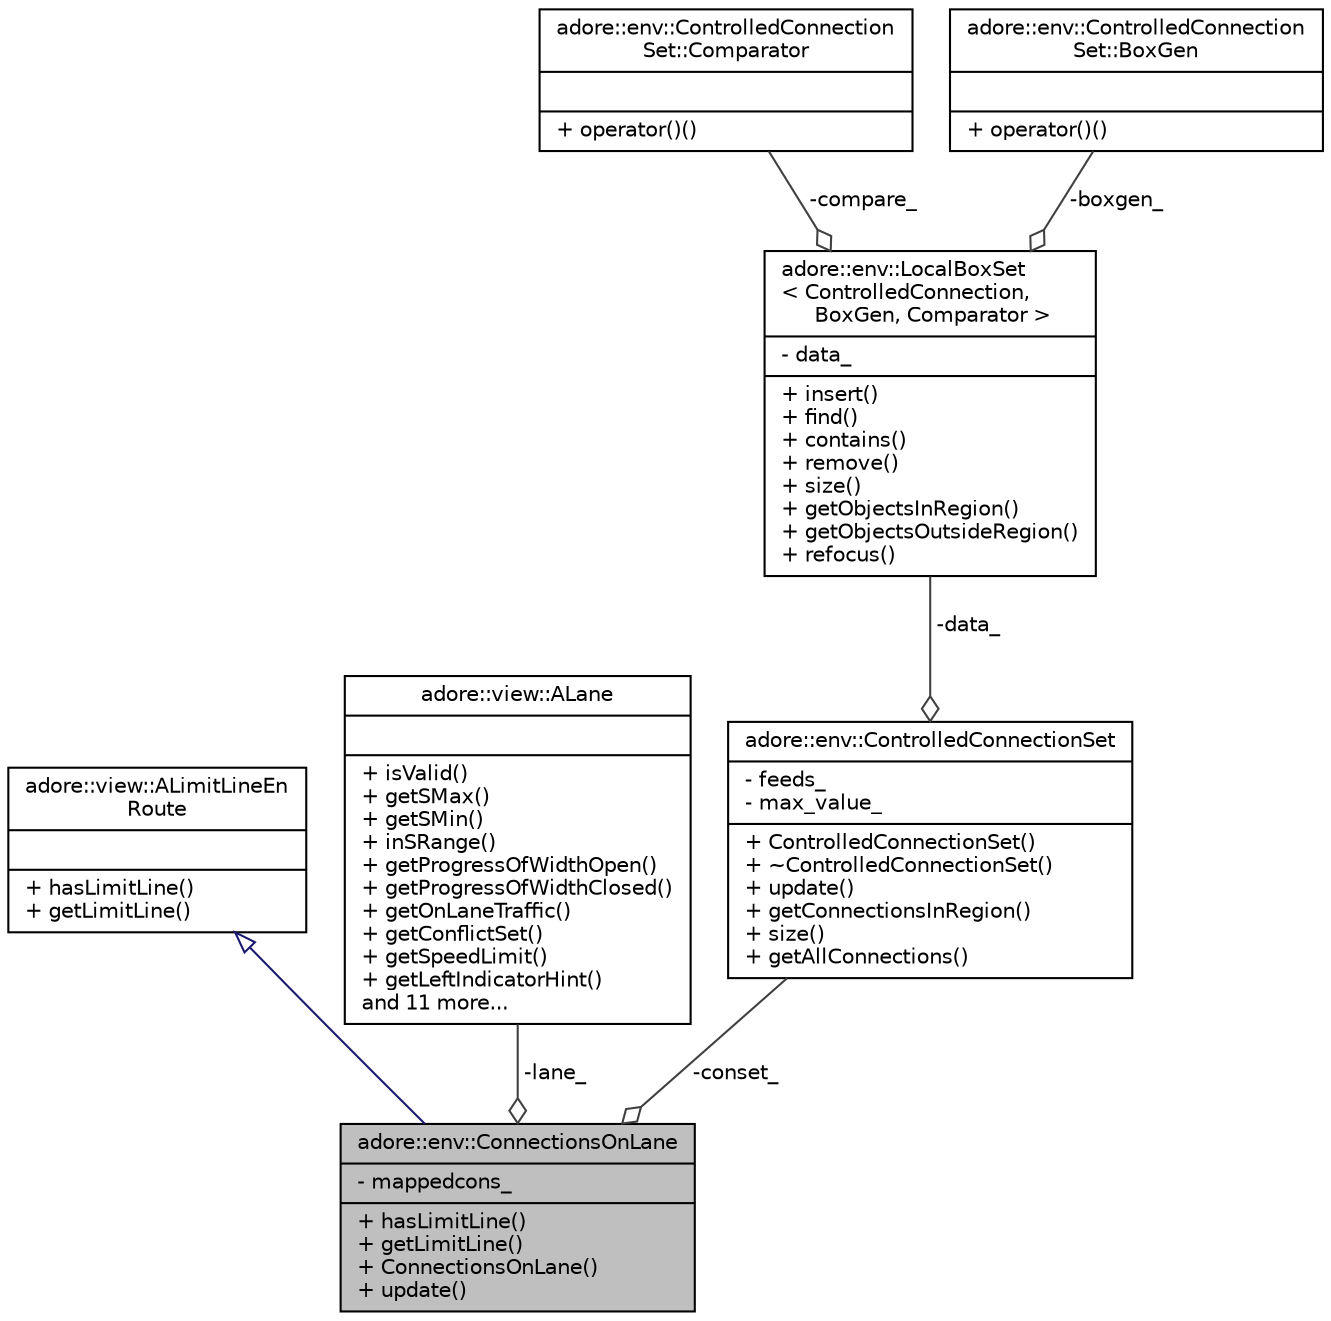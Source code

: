 digraph "adore::env::ConnectionsOnLane"
{
 // LATEX_PDF_SIZE
  edge [fontname="Helvetica",fontsize="10",labelfontname="Helvetica",labelfontsize="10"];
  node [fontname="Helvetica",fontsize="10",shape=record];
  Node1 [label="{adore::env::ConnectionsOnLane\n|- mappedcons_\l|+ hasLimitLine()\l+ getLimitLine()\l+ ConnectionsOnLane()\l+ update()\l}",height=0.2,width=0.4,color="black", fillcolor="grey75", style="filled", fontcolor="black",tooltip=" "];
  Node2 -> Node1 [dir="back",color="midnightblue",fontsize="10",style="solid",arrowtail="onormal",fontname="Helvetica"];
  Node2 [label="{adore::view::ALimitLineEn\lRoute\n||+ hasLimitLine()\l+ getLimitLine()\l}",height=0.2,width=0.4,color="black", fillcolor="white", style="filled",URL="$classadore_1_1view_1_1ALimitLineEnRoute.html",tooltip=" "];
  Node3 -> Node1 [color="grey25",fontsize="10",style="solid",label=" -lane_" ,arrowhead="odiamond",fontname="Helvetica"];
  Node3 [label="{adore::view::ALane\n||+ isValid()\l+ getSMax()\l+ getSMin()\l+ inSRange()\l+ getProgressOfWidthOpen()\l+ getProgressOfWidthClosed()\l+ getOnLaneTraffic()\l+ getConflictSet()\l+ getSpeedLimit()\l+ getLeftIndicatorHint()\land 11 more...\l}",height=0.2,width=0.4,color="black", fillcolor="white", style="filled",URL="$classadore_1_1view_1_1ALane.html",tooltip=" "];
  Node4 -> Node1 [color="grey25",fontsize="10",style="solid",label=" -conset_" ,arrowhead="odiamond",fontname="Helvetica"];
  Node4 [label="{adore::env::ControlledConnectionSet\n|- feeds_\l- max_value_\l|+ ControlledConnectionSet()\l+ ~ControlledConnectionSet()\l+ update()\l+ getConnectionsInRegion()\l+ size()\l+ getAllConnections()\l}",height=0.2,width=0.4,color="black", fillcolor="white", style="filled",URL="$classadore_1_1env_1_1ControlledConnectionSet.html",tooltip=" "];
  Node5 -> Node4 [color="grey25",fontsize="10",style="solid",label=" -data_" ,arrowhead="odiamond",fontname="Helvetica"];
  Node5 [label="{adore::env::LocalBoxSet\l\< ControlledConnection,\l BoxGen, Comparator \>\n|- data_\l|+ insert()\l+ find()\l+ contains()\l+ remove()\l+ size()\l+ getObjectsInRegion()\l+ getObjectsOutsideRegion()\l+ refocus()\l}",height=0.2,width=0.4,color="black", fillcolor="white", style="filled",URL="$classadore_1_1env_1_1LocalBoxSet.html",tooltip=" "];
  Node6 -> Node5 [color="grey25",fontsize="10",style="solid",label=" -compare_" ,arrowhead="odiamond",fontname="Helvetica"];
  Node6 [label="{adore::env::ControlledConnection\lSet::Comparator\n||+ operator()()\l}",height=0.2,width=0.4,color="black", fillcolor="white", style="filled",URL="$structadore_1_1env_1_1ControlledConnectionSet_1_1Comparator.html",tooltip=" "];
  Node7 -> Node5 [color="grey25",fontsize="10",style="solid",label=" -boxgen_" ,arrowhead="odiamond",fontname="Helvetica"];
  Node7 [label="{adore::env::ControlledConnection\lSet::BoxGen\n||+ operator()()\l}",height=0.2,width=0.4,color="black", fillcolor="white", style="filled",URL="$structadore_1_1env_1_1ControlledConnectionSet_1_1BoxGen.html",tooltip=" "];
}
